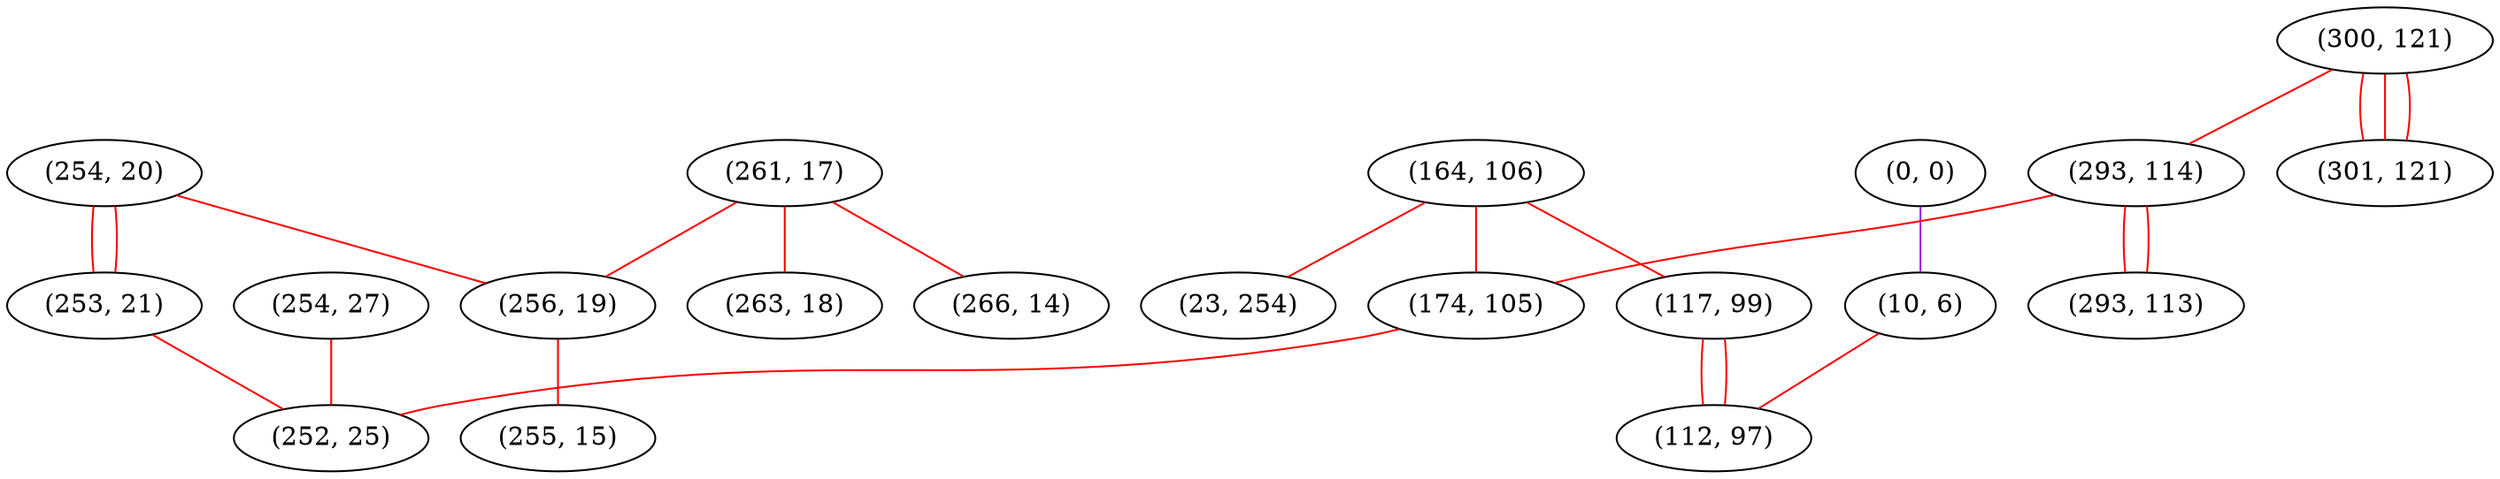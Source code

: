 graph "" {
"(254, 27)";
"(164, 106)";
"(23, 254)";
"(0, 0)";
"(254, 20)";
"(261, 17)";
"(300, 121)";
"(256, 19)";
"(10, 6)";
"(293, 114)";
"(253, 21)";
"(263, 18)";
"(117, 99)";
"(112, 97)";
"(266, 14)";
"(255, 15)";
"(293, 113)";
"(174, 105)";
"(301, 121)";
"(252, 25)";
"(254, 27)" -- "(252, 25)"  [color=red, key=0, weight=1];
"(164, 106)" -- "(23, 254)"  [color=red, key=0, weight=1];
"(164, 106)" -- "(174, 105)"  [color=red, key=0, weight=1];
"(164, 106)" -- "(117, 99)"  [color=red, key=0, weight=1];
"(0, 0)" -- "(10, 6)"  [color=purple, key=0, weight=4];
"(254, 20)" -- "(256, 19)"  [color=red, key=0, weight=1];
"(254, 20)" -- "(253, 21)"  [color=red, key=0, weight=1];
"(254, 20)" -- "(253, 21)"  [color=red, key=1, weight=1];
"(261, 17)" -- "(256, 19)"  [color=red, key=0, weight=1];
"(261, 17)" -- "(266, 14)"  [color=red, key=0, weight=1];
"(261, 17)" -- "(263, 18)"  [color=red, key=0, weight=1];
"(300, 121)" -- "(301, 121)"  [color=red, key=0, weight=1];
"(300, 121)" -- "(301, 121)"  [color=red, key=1, weight=1];
"(300, 121)" -- "(301, 121)"  [color=red, key=2, weight=1];
"(300, 121)" -- "(293, 114)"  [color=red, key=0, weight=1];
"(256, 19)" -- "(255, 15)"  [color=red, key=0, weight=1];
"(10, 6)" -- "(112, 97)"  [color=red, key=0, weight=1];
"(293, 114)" -- "(293, 113)"  [color=red, key=0, weight=1];
"(293, 114)" -- "(293, 113)"  [color=red, key=1, weight=1];
"(293, 114)" -- "(174, 105)"  [color=red, key=0, weight=1];
"(253, 21)" -- "(252, 25)"  [color=red, key=0, weight=1];
"(117, 99)" -- "(112, 97)"  [color=red, key=0, weight=1];
"(117, 99)" -- "(112, 97)"  [color=red, key=1, weight=1];
"(174, 105)" -- "(252, 25)"  [color=red, key=0, weight=1];
}
